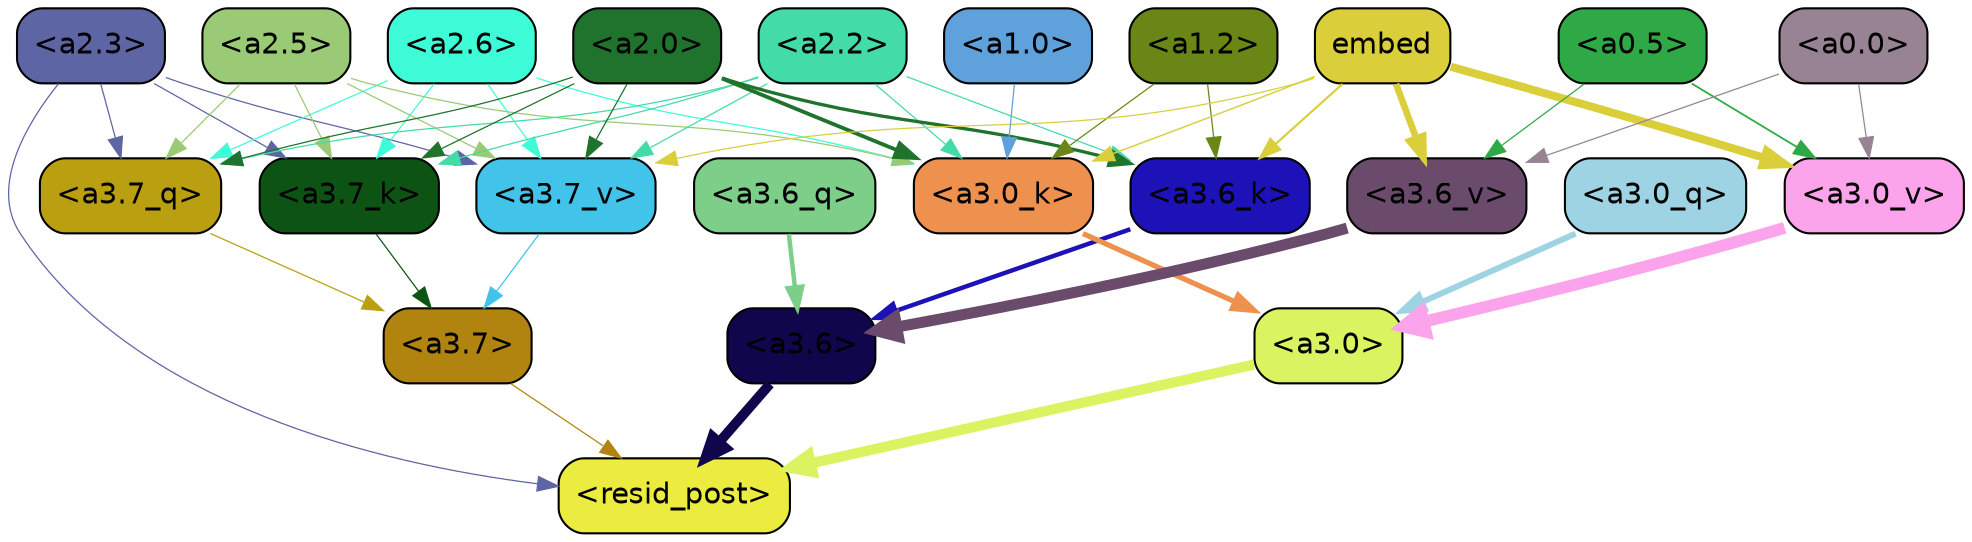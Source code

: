 strict digraph "" {
	graph [bgcolor=transparent,
		layout=dot,
		overlap=false,
		splines=true
	];
	"<a3.7>"	[color=black,
		fillcolor="#b0840e",
		fontname=Helvetica,
		shape=box,
		style="filled, rounded"];
	"<resid_post>"	[color=black,
		fillcolor="#ebec3f",
		fontname=Helvetica,
		shape=box,
		style="filled, rounded"];
	"<a3.7>" -> "<resid_post>"	[color="#b0840e",
		penwidth=0.6];
	"<a3.6>"	[color=black,
		fillcolor="#10064b",
		fontname=Helvetica,
		shape=box,
		style="filled, rounded"];
	"<a3.6>" -> "<resid_post>"	[color="#10064b",
		penwidth=4.751592040061951];
	"<a3.0>"	[color=black,
		fillcolor="#daf461",
		fontname=Helvetica,
		shape=box,
		style="filled, rounded"];
	"<a3.0>" -> "<resid_post>"	[color="#daf461",
		penwidth=4.904066681861877];
	"<a2.3>"	[color=black,
		fillcolor="#5e65a4",
		fontname=Helvetica,
		shape=box,
		style="filled, rounded"];
	"<a2.3>" -> "<resid_post>"	[color="#5e65a4",
		penwidth=0.6];
	"<a3.7_q>"	[color=black,
		fillcolor="#baa011",
		fontname=Helvetica,
		shape=box,
		style="filled, rounded"];
	"<a2.3>" -> "<a3.7_q>"	[color="#5e65a4",
		penwidth=0.6];
	"<a3.7_k>"	[color=black,
		fillcolor="#0d5414",
		fontname=Helvetica,
		shape=box,
		style="filled, rounded"];
	"<a2.3>" -> "<a3.7_k>"	[color="#5e65a4",
		penwidth=0.6];
	"<a3.7_v>"	[color=black,
		fillcolor="#41c3ea",
		fontname=Helvetica,
		shape=box,
		style="filled, rounded"];
	"<a2.3>" -> "<a3.7_v>"	[color="#5e65a4",
		penwidth=0.6];
	"<a3.7_q>" -> "<a3.7>"	[color="#baa011",
		penwidth=0.6];
	"<a3.6_q>"	[color=black,
		fillcolor="#7cce89",
		fontname=Helvetica,
		shape=box,
		style="filled, rounded"];
	"<a3.6_q>" -> "<a3.6>"	[color="#7cce89",
		penwidth=2.160832464694977];
	"<a3.0_q>"	[color=black,
		fillcolor="#9ed3e3",
		fontname=Helvetica,
		shape=box,
		style="filled, rounded"];
	"<a3.0_q>" -> "<a3.0>"	[color="#9ed3e3",
		penwidth=2.870753765106201];
	"<a3.7_k>" -> "<a3.7>"	[color="#0d5414",
		penwidth=0.6];
	"<a3.6_k>"	[color=black,
		fillcolor="#1c12b8",
		fontname=Helvetica,
		shape=box,
		style="filled, rounded"];
	"<a3.6_k>" -> "<a3.6>"	[color="#1c12b8",
		penwidth=2.13908451795578];
	"<a3.0_k>"	[color=black,
		fillcolor="#ee904e",
		fontname=Helvetica,
		shape=box,
		style="filled, rounded"];
	"<a3.0_k>" -> "<a3.0>"	[color="#ee904e",
		penwidth=2.520303964614868];
	"<a3.7_v>" -> "<a3.7>"	[color="#41c3ea",
		penwidth=0.6];
	"<a3.6_v>"	[color=black,
		fillcolor="#6a4b6b",
		fontname=Helvetica,
		shape=box,
		style="filled, rounded"];
	"<a3.6_v>" -> "<a3.6>"	[color="#6a4b6b",
		penwidth=5.297133803367615];
	"<a3.0_v>"	[color=black,
		fillcolor="#fba3eb",
		fontname=Helvetica,
		shape=box,
		style="filled, rounded"];
	"<a3.0_v>" -> "<a3.0>"	[color="#fba3eb",
		penwidth=5.680712580680847];
	"<a2.6>"	[color=black,
		fillcolor="#3ffcd8",
		fontname=Helvetica,
		shape=box,
		style="filled, rounded"];
	"<a2.6>" -> "<a3.7_q>"	[color="#3ffcd8",
		penwidth=0.6];
	"<a2.6>" -> "<a3.7_k>"	[color="#3ffcd8",
		penwidth=0.6];
	"<a2.6>" -> "<a3.0_k>"	[color="#3ffcd8",
		penwidth=0.6];
	"<a2.6>" -> "<a3.7_v>"	[color="#3ffcd8",
		penwidth=0.6];
	"<a2.5>"	[color=black,
		fillcolor="#9aca75",
		fontname=Helvetica,
		shape=box,
		style="filled, rounded"];
	"<a2.5>" -> "<a3.7_q>"	[color="#9aca75",
		penwidth=0.6];
	"<a2.5>" -> "<a3.7_k>"	[color="#9aca75",
		penwidth=0.6];
	"<a2.5>" -> "<a3.0_k>"	[color="#9aca75",
		penwidth=0.6];
	"<a2.5>" -> "<a3.7_v>"	[color="#9aca75",
		penwidth=0.6];
	"<a2.2>"	[color=black,
		fillcolor="#43dba8",
		fontname=Helvetica,
		shape=box,
		style="filled, rounded"];
	"<a2.2>" -> "<a3.7_q>"	[color="#43dba8",
		penwidth=0.6];
	"<a2.2>" -> "<a3.7_k>"	[color="#43dba8",
		penwidth=0.6];
	"<a2.2>" -> "<a3.6_k>"	[color="#43dba8",
		penwidth=0.6];
	"<a2.2>" -> "<a3.0_k>"	[color="#43dba8",
		penwidth=0.6];
	"<a2.2>" -> "<a3.7_v>"	[color="#43dba8",
		penwidth=0.6];
	"<a2.0>"	[color=black,
		fillcolor="#20732c",
		fontname=Helvetica,
		shape=box,
		style="filled, rounded"];
	"<a2.0>" -> "<a3.7_q>"	[color="#20732c",
		penwidth=0.6];
	"<a2.0>" -> "<a3.7_k>"	[color="#20732c",
		penwidth=0.6];
	"<a2.0>" -> "<a3.6_k>"	[color="#20732c",
		penwidth=1.5897698998451233];
	"<a2.0>" -> "<a3.0_k>"	[color="#20732c",
		penwidth=1.8405593037605286];
	"<a2.0>" -> "<a3.7_v>"	[color="#20732c",
		penwidth=0.6];
	"<a1.2>"	[color=black,
		fillcolor="#698616",
		fontname=Helvetica,
		shape=box,
		style="filled, rounded"];
	"<a1.2>" -> "<a3.6_k>"	[color="#698616",
		penwidth=0.6];
	"<a1.2>" -> "<a3.0_k>"	[color="#698616",
		penwidth=0.6];
	embed	[color=black,
		fillcolor="#dacf3a",
		fontname=Helvetica,
		shape=box,
		style="filled, rounded"];
	embed -> "<a3.6_k>"	[color="#dacf3a",
		penwidth=1.046662151813507];
	embed -> "<a3.0_k>"	[color="#dacf3a",
		penwidth=0.6995279788970947];
	embed -> "<a3.7_v>"	[color="#dacf3a",
		penwidth=0.6];
	embed -> "<a3.6_v>"	[color="#dacf3a",
		penwidth=3.1840110421180725];
	embed -> "<a3.0_v>"	[color="#dacf3a",
		penwidth=3.9005755856633186];
	"<a1.0>"	[color=black,
		fillcolor="#5fa1db",
		fontname=Helvetica,
		shape=box,
		style="filled, rounded"];
	"<a1.0>" -> "<a3.0_k>"	[color="#5fa1db",
		penwidth=0.6];
	"<a0.5>"	[color=black,
		fillcolor="#2fa945",
		fontname=Helvetica,
		shape=box,
		style="filled, rounded"];
	"<a0.5>" -> "<a3.6_v>"	[color="#2fa945",
		penwidth=0.6];
	"<a0.5>" -> "<a3.0_v>"	[color="#2fa945",
		penwidth=0.8493617177009583];
	"<a0.0>"	[color=black,
		fillcolor="#988394",
		fontname=Helvetica,
		shape=box,
		style="filled, rounded"];
	"<a0.0>" -> "<a3.6_v>"	[color="#988394",
		penwidth=0.6];
	"<a0.0>" -> "<a3.0_v>"	[color="#988394",
		penwidth=0.6];
}
